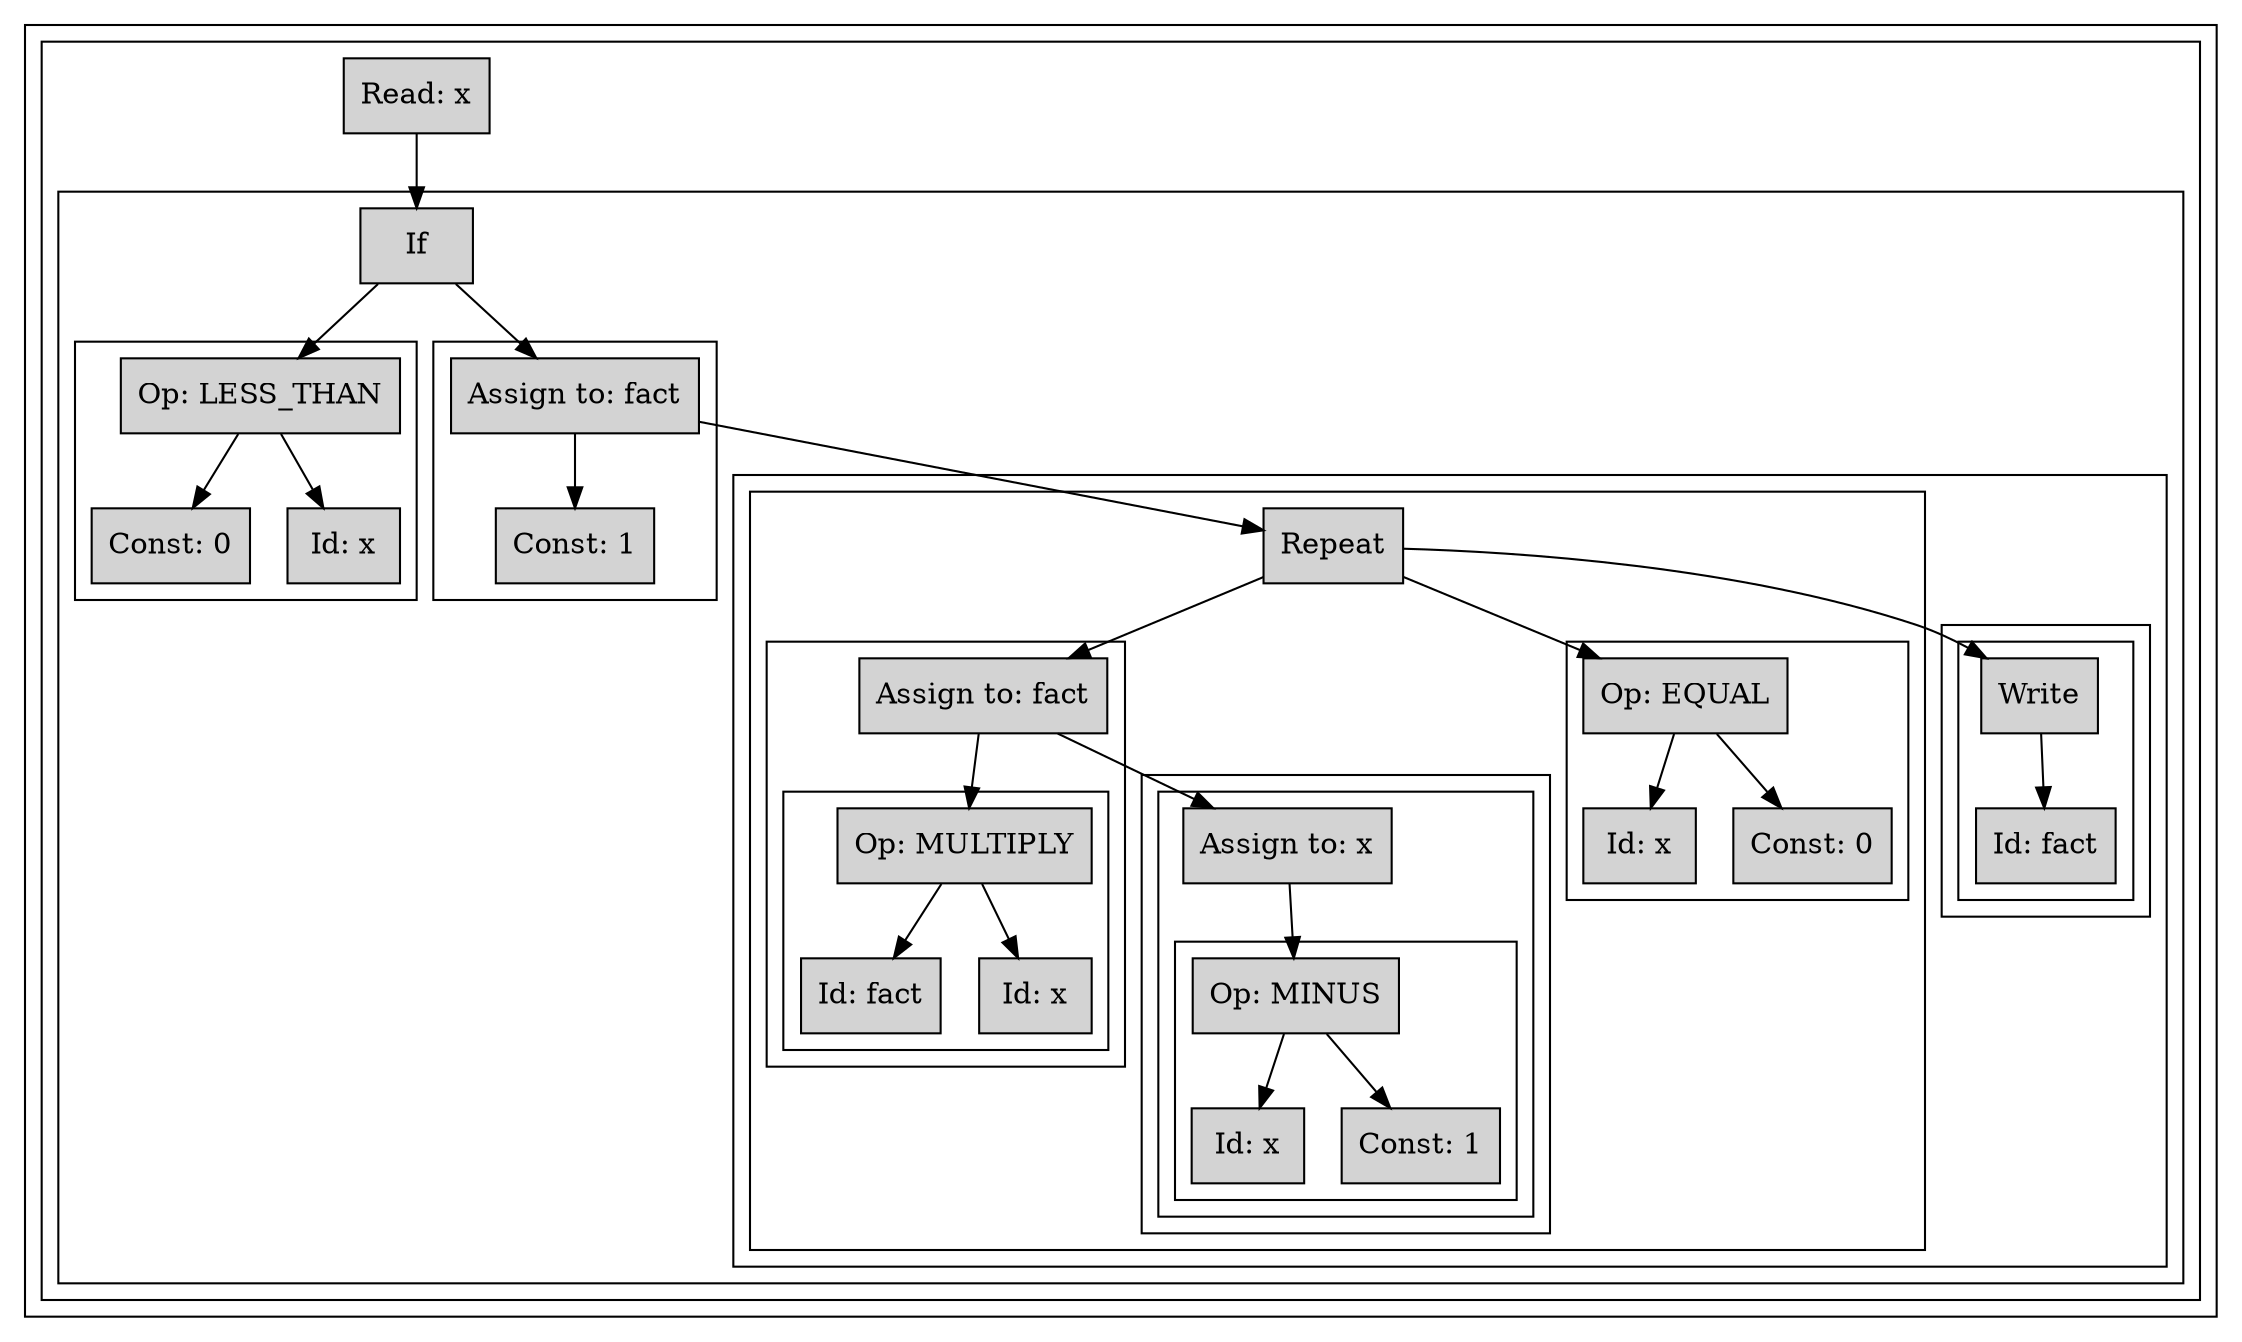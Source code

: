 digraph AST {
node [shape=box, style=filled, color=black, fillcolor=lightgray];
subgraph cluster_children {
rankdir=LR;
node00000132d4e22620 [label="Read: x"];
subgraph cluster_children00000132d4e22620 {
rankdir=LR;
}
subgraph cluster_siblings00000132d4e22620 {
rankdir=LR;
node00000132d4e263d0 [label="If"];
subgraph cluster_children00000132d4e263d0 {
rankdir=TB;
node00000132d4e26470 [label="Op: LESS_THAN"];
subgraph cluster_children00000132d4e26470 {
rankdir=TB;
node00000132d4e26430 [label="Const: 0"];
subgraph cluster_children00000132d4e26430 {
rankdir=TB;
}
subgraph cluster_siblings00000132d4e26430 {
rankdir=LR;
}
node00000132d4e26470 -> node00000132d4e26430 [dir=down];
node00000132d4e264d0 [label="Id: x"];
subgraph cluster_children00000132d4e264d0 {
rankdir=TB;
}
subgraph cluster_siblings00000132d4e264d0 {
rankdir=LR;
}
node00000132d4e26470 -> node00000132d4e264d0 [dir=down];
}
subgraph cluster_siblings00000132d4e26470 {
rankdir=LR;
}
node00000132d4e263d0 -> node00000132d4e26470 [dir=down];
node00000132d4e26570 [label="Assign to: fact"];
subgraph cluster_children00000132d4e26570 {
rankdir=TB;
node00000132d4e265f0 [label="Const: 1"];
subgraph cluster_children00000132d4e265f0 {
rankdir=TB;
}
subgraph cluster_siblings00000132d4e265f0 {
rankdir=LR;
}
node00000132d4e26570 -> node00000132d4e265f0 [dir=down];
}
subgraph cluster_siblings00000132d4e26570 {
rankdir=LR;
node00000132d4e26650 [label="Repeat"];
subgraph cluster_children00000132d4e26650 {
rankdir=TB;
node00000132d4e266b0 [label="Assign to: fact"];
subgraph cluster_children00000132d4e266b0 {
rankdir=TB;
node00000132d4e26790 [label="Op: MULTIPLY"];
subgraph cluster_children00000132d4e26790 {
rankdir=TB;
node00000132d4e26730 [label="Id: fact"];
subgraph cluster_children00000132d4e26730 {
rankdir=TB;
}
subgraph cluster_siblings00000132d4e26730 {
rankdir=LR;
}
node00000132d4e26790 -> node00000132d4e26730 [dir=down];
node00000132d4e267f0 [label="Id: x"];
subgraph cluster_children00000132d4e267f0 {
rankdir=TB;
}
subgraph cluster_siblings00000132d4e267f0 {
rankdir=LR;
}
node00000132d4e26790 -> node00000132d4e267f0 [dir=down];
}
subgraph cluster_siblings00000132d4e26790 {
rankdir=LR;
}
node00000132d4e266b0 -> node00000132d4e26790 [dir=down];
}
subgraph cluster_siblings00000132d4e266b0 {
rankdir=LR;
node00000132d4e26e60 [label="Assign to: x"];
subgraph cluster_children00000132d4e26e60 {
rankdir=TB;
node00000132d4e26ee0 [label="Op: MINUS"];
subgraph cluster_children00000132d4e26ee0 {
rankdir=TB;
node00000132d4e26ea0 [label="Id: x"];
subgraph cluster_children00000132d4e26ea0 {
rankdir=TB;
}
subgraph cluster_siblings00000132d4e26ea0 {
rankdir=LR;
}
node00000132d4e26ee0 -> node00000132d4e26ea0 [dir=down];
node00000132d4e26f20 [label="Const: 1"];
subgraph cluster_children00000132d4e26f20 {
rankdir=TB;
}
subgraph cluster_siblings00000132d4e26f20 {
rankdir=LR;
}
node00000132d4e26ee0 -> node00000132d4e26f20 [dir=down];
}
subgraph cluster_siblings00000132d4e26ee0 {
rankdir=LR;
}
node00000132d4e26e60 -> node00000132d4e26ee0 [dir=down];
}
subgraph cluster_siblings00000132d4e26e60 {
rankdir=LR;
}
node00000132d4e266b0 -> node00000132d4e26e60 [dir=right];
}
node00000132d4e26650 -> node00000132d4e266b0 [dir=down];
node00000132d4e270f0 [label="Op: EQUAL"];
subgraph cluster_children00000132d4e270f0 {
rankdir=TB;
node00000132d4e272f0 [label="Id: x"];
subgraph cluster_children00000132d4e272f0 {
rankdir=TB;
}
subgraph cluster_siblings00000132d4e272f0 {
rankdir=LR;
}
node00000132d4e270f0 -> node00000132d4e272f0 [dir=down];
node00000132d4e27530 [label="Const: 0"];
subgraph cluster_children00000132d4e27530 {
rankdir=TB;
}
subgraph cluster_siblings00000132d4e27530 {
rankdir=LR;
}
node00000132d4e270f0 -> node00000132d4e27530 [dir=down];
}
subgraph cluster_siblings00000132d4e270f0 {
rankdir=LR;
}
node00000132d4e26650 -> node00000132d4e270f0 [dir=down];
}
subgraph cluster_siblings00000132d4e26650 {
rankdir=LR;
node00000132d4e27570 [label="Write"];
subgraph cluster_children00000132d4e27570 {
rankdir=TB;
node00000132d4e27070 [label="Id: fact"];
subgraph cluster_children00000132d4e27070 {
rankdir=TB;
}
subgraph cluster_siblings00000132d4e27070 {
rankdir=LR;
}
node00000132d4e27570 -> node00000132d4e27070 [dir=down];
}
subgraph cluster_siblings00000132d4e27570 {
rankdir=LR;
}
node00000132d4e26650 -> node00000132d4e27570 [dir=right];
}
node00000132d4e26570 -> node00000132d4e26650 [dir=right];
}
node00000132d4e263d0 -> node00000132d4e26570 [dir=down];
}
subgraph cluster_siblings00000132d4e263d0 {
rankdir=LR;
}
node00000132d4e22620 -> node00000132d4e263d0 [dir=right];
}
}
}
